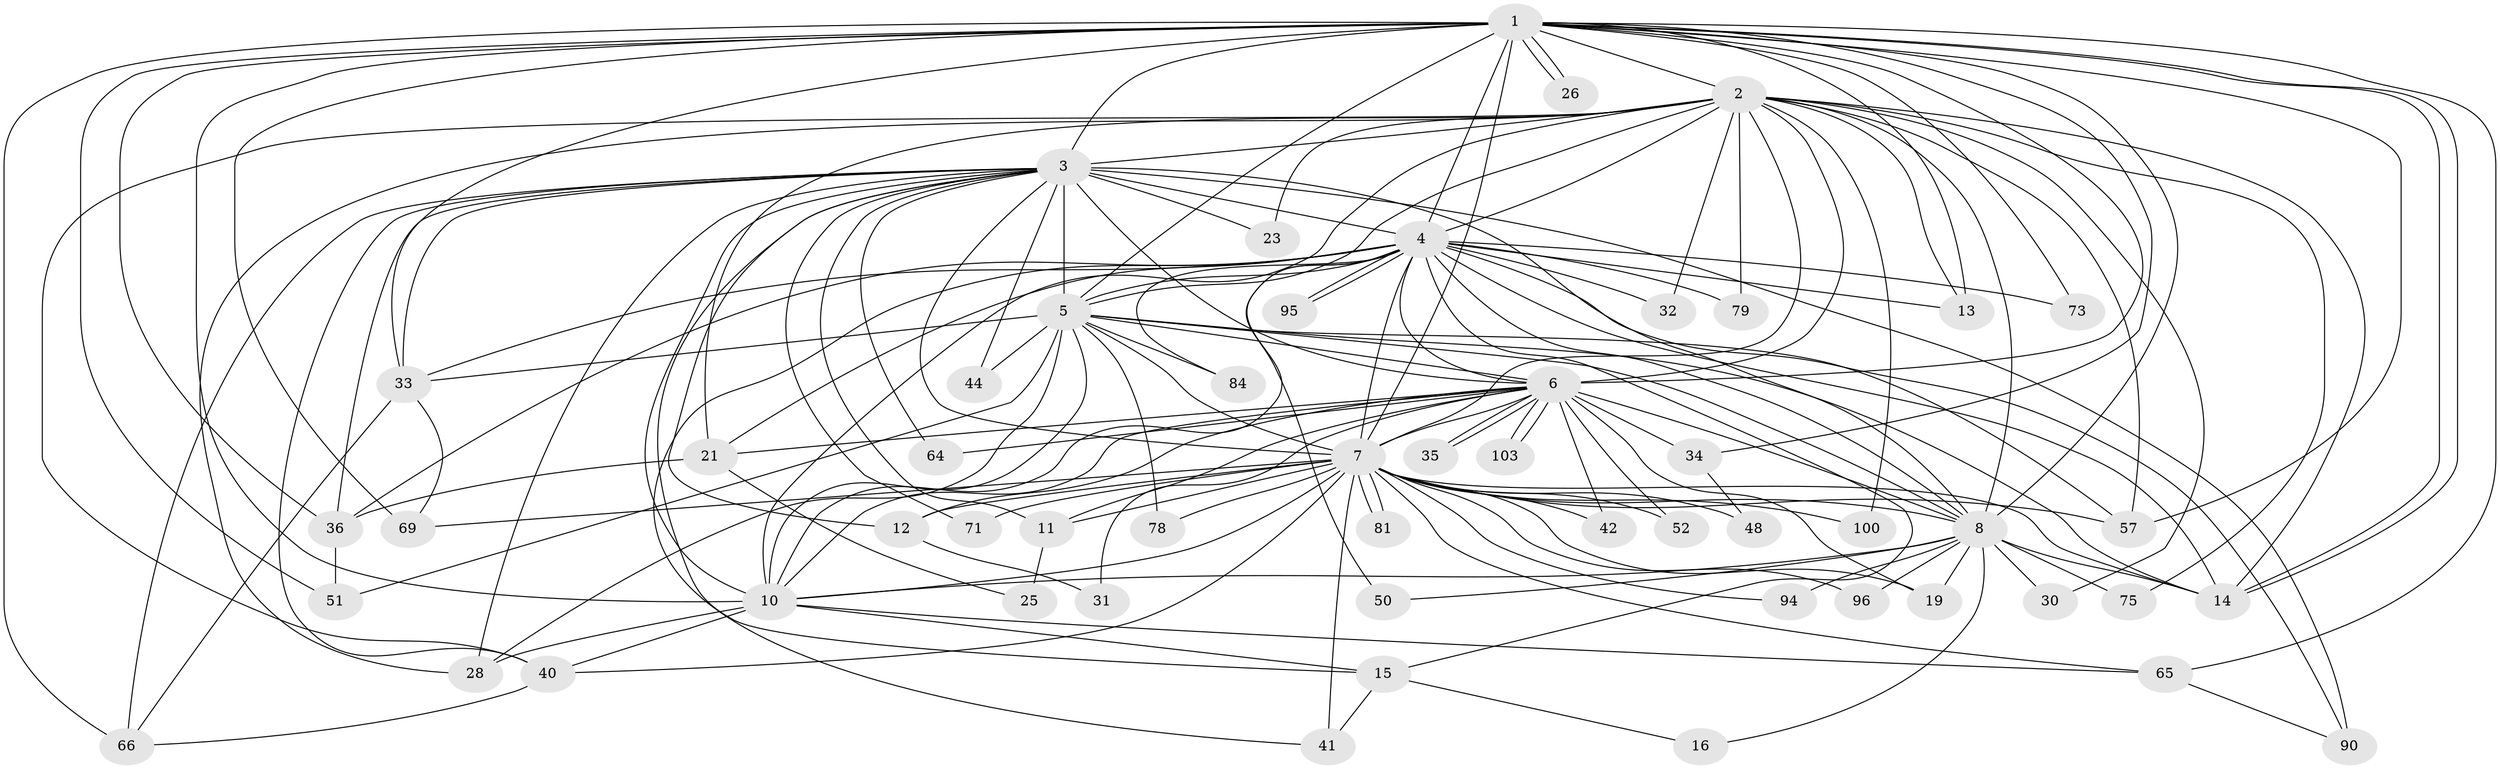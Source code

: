 // original degree distribution, {29: 0.009174311926605505, 22: 0.009174311926605505, 19: 0.01834862385321101, 28: 0.009174311926605505, 25: 0.009174311926605505, 31: 0.009174311926605505, 20: 0.01834862385321101, 14: 0.009174311926605505, 5: 0.07339449541284404, 3: 0.13761467889908258, 6: 0.027522935779816515, 2: 0.6238532110091743, 4: 0.045871559633027525}
// Generated by graph-tools (version 1.1) at 2025/17/03/04/25 18:17:39]
// undirected, 54 vertices, 154 edges
graph export_dot {
graph [start="1"]
  node [color=gray90,style=filled];
  1 [super="+38+22+27"];
  2;
  3 [super="+9"];
  4;
  5 [super="+60"];
  6 [super="+72"];
  7;
  8;
  10 [super="+49+17"];
  11 [super="+20"];
  12 [super="+45+29"];
  13 [super="+24"];
  14 [super="+83+86+53+43"];
  15 [super="+97+55"];
  16;
  19 [super="+61"];
  21 [super="+59"];
  23;
  25 [super="+62"];
  26;
  28 [super="+39+37"];
  30;
  31;
  32;
  33 [super="+89+91+68+58"];
  34;
  35;
  36 [super="+46+92+99"];
  40 [super="+47+56+70"];
  41;
  42;
  44;
  48;
  50;
  51 [super="+102"];
  52;
  57 [super="+85+77+63"];
  64;
  65 [super="+106"];
  66;
  69;
  71;
  73 [super="+74"];
  75;
  78;
  79;
  81;
  84;
  90 [super="+101"];
  94;
  95;
  96;
  100;
  103;
  1 -- 2;
  1 -- 3 [weight=4];
  1 -- 4 [weight=4];
  1 -- 5 [weight=2];
  1 -- 6 [weight=2];
  1 -- 7 [weight=2];
  1 -- 8 [weight=2];
  1 -- 10;
  1 -- 13;
  1 -- 14 [weight=2];
  1 -- 14;
  1 -- 26;
  1 -- 26;
  1 -- 34;
  1 -- 36 [weight=2];
  1 -- 51;
  1 -- 65;
  1 -- 66;
  1 -- 69;
  1 -- 73 [weight=2];
  1 -- 57;
  1 -- 33;
  2 -- 3 [weight=2];
  2 -- 4;
  2 -- 5;
  2 -- 6;
  2 -- 7;
  2 -- 8;
  2 -- 10;
  2 -- 13;
  2 -- 23;
  2 -- 28;
  2 -- 30;
  2 -- 32;
  2 -- 40;
  2 -- 75;
  2 -- 79;
  2 -- 100;
  2 -- 57 [weight=2];
  2 -- 14;
  2 -- 21;
  3 -- 4 [weight=2];
  3 -- 5 [weight=3];
  3 -- 6 [weight=2];
  3 -- 7 [weight=2];
  3 -- 8 [weight=3];
  3 -- 10 [weight=2];
  3 -- 11;
  3 -- 23;
  3 -- 33;
  3 -- 36 [weight=2];
  3 -- 44;
  3 -- 64;
  3 -- 90;
  3 -- 40;
  3 -- 28;
  3 -- 12 [weight=2];
  3 -- 66;
  3 -- 71;
  3 -- 15;
  4 -- 5;
  4 -- 6;
  4 -- 7;
  4 -- 8;
  4 -- 10;
  4 -- 15;
  4 -- 21;
  4 -- 32;
  4 -- 33;
  4 -- 41;
  4 -- 50;
  4 -- 73;
  4 -- 79;
  4 -- 84;
  4 -- 90;
  4 -- 95;
  4 -- 95;
  4 -- 14 [weight=2];
  4 -- 36;
  4 -- 13;
  5 -- 6;
  5 -- 7;
  5 -- 8;
  5 -- 10;
  5 -- 28;
  5 -- 44;
  5 -- 51;
  5 -- 57;
  5 -- 78;
  5 -- 84;
  5 -- 33;
  5 -- 14;
  6 -- 7;
  6 -- 8;
  6 -- 10;
  6 -- 12;
  6 -- 21;
  6 -- 31;
  6 -- 34;
  6 -- 35;
  6 -- 35;
  6 -- 42;
  6 -- 52;
  6 -- 64;
  6 -- 103;
  6 -- 103;
  6 -- 19;
  6 -- 11;
  7 -- 8;
  7 -- 10 [weight=2];
  7 -- 11;
  7 -- 12;
  7 -- 19;
  7 -- 40 [weight=2];
  7 -- 41;
  7 -- 42;
  7 -- 48;
  7 -- 52;
  7 -- 57;
  7 -- 69;
  7 -- 71;
  7 -- 78;
  7 -- 81;
  7 -- 81;
  7 -- 94;
  7 -- 96;
  7 -- 100;
  7 -- 14;
  7 -- 65;
  8 -- 10;
  8 -- 16;
  8 -- 19;
  8 -- 30;
  8 -- 50;
  8 -- 75;
  8 -- 94;
  8 -- 96;
  8 -- 14 [weight=2];
  10 -- 15;
  10 -- 28 [weight=2];
  10 -- 40;
  10 -- 65;
  11 -- 25 [weight=2];
  12 -- 31;
  15 -- 16;
  15 -- 41;
  21 -- 25;
  21 -- 36;
  33 -- 69;
  33 -- 66;
  34 -- 48;
  36 -- 51;
  40 -- 66;
  65 -- 90;
}
